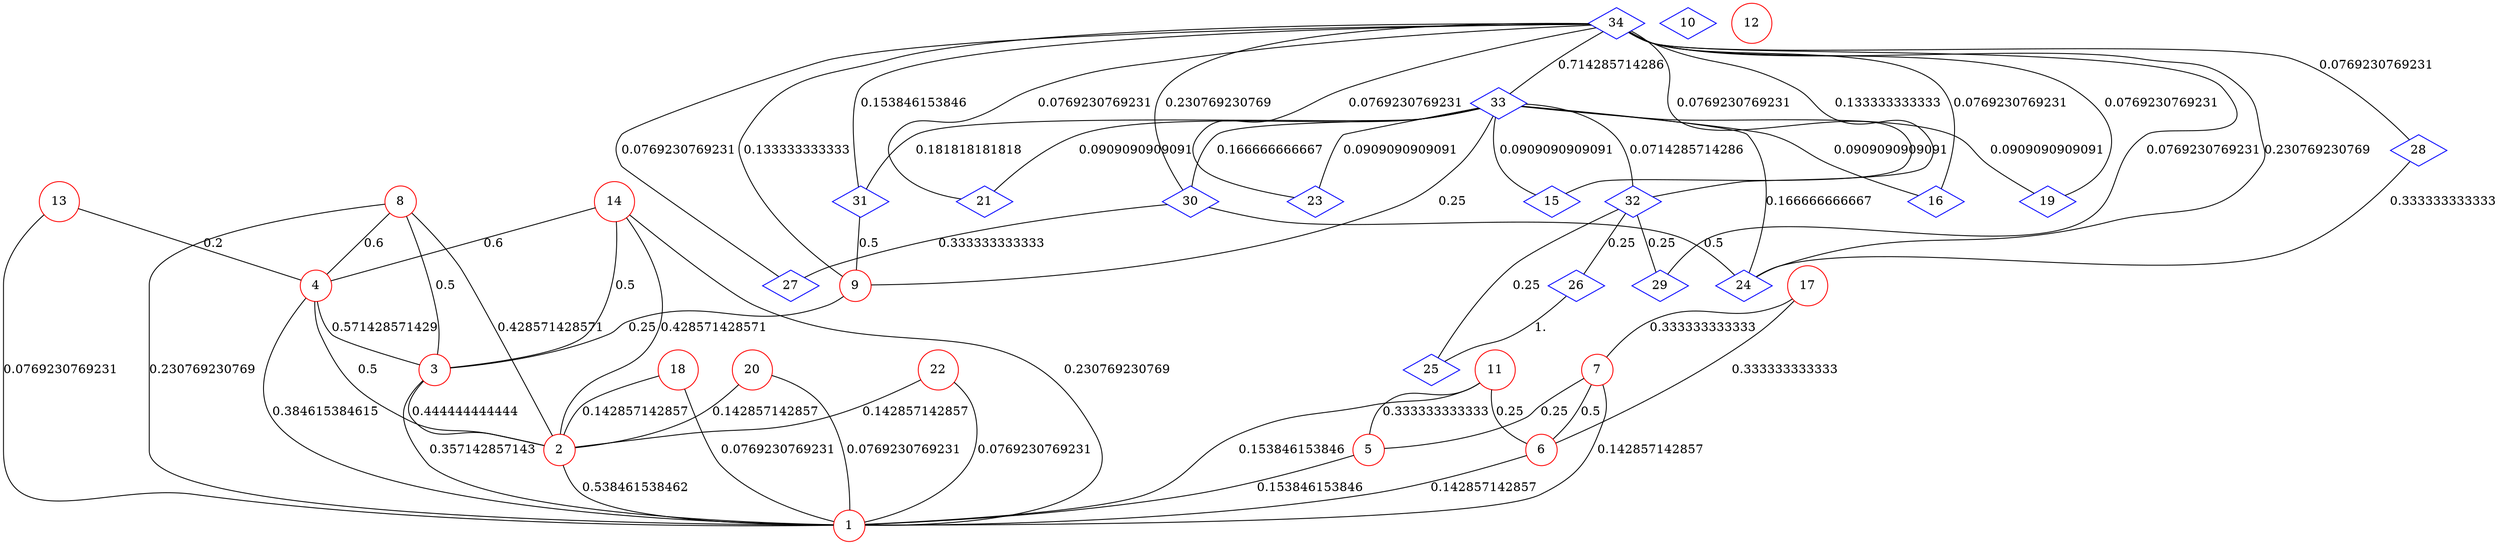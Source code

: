 graph G {
  1 [shape=circle, color="#FF0000", label="1", ];
  2 [shape=circle, color="#FF0000", label="2", ];
  3 [shape=circle, color="#FF0000", label="3", ];
  4 [shape=circle, color="#FF0000", label="4", ];
  5 [shape=circle, color="#FF0000", label="5", ];
  6 [shape=circle, color="#FF0000", label="6", ];
  7 [shape=circle, color="#FF0000", label="7", ];
  8 [shape=circle, color="#FF0000", label="8", ];
  9 [shape=circle, color="#FF0000", label="9", ];
  10 [shape=diamond, color="#0000FF", label="10", ];
  11 [shape=circle, color="#FF0000", label="11", ];
  12 [shape=circle, color="#FF0000", label="12", ];
  13 [shape=circle, color="#FF0000", label="13", ];
  14 [shape=circle, color="#FF0000", label="14", ];
  15 [shape=diamond, color="#0000FF", label="15", ];
  16 [shape=diamond, color="#0000FF", label="16", ];
  17 [shape=circle, color="#FF0000", label="17", ];
  18 [shape=circle, color="#FF0000", label="18", ];
  19 [shape=diamond, color="#0000FF", label="19", ];
  20 [shape=circle, color="#FF0000", label="20", ];
  21 [shape=diamond, color="#0000FF", label="21", ];
  22 [shape=circle, color="#FF0000", label="22", ];
  23 [shape=diamond, color="#0000FF", label="23", ];
  24 [shape=diamond, color="#0000FF", label="24", ];
  25 [shape=diamond, color="#0000FF", label="25", ];
  26 [shape=diamond, color="#0000FF", label="26", ];
  27 [shape=diamond, color="#0000FF", label="27", ];
  28 [shape=diamond, color="#0000FF", label="28", ];
  29 [shape=diamond, color="#0000FF", label="29", ];
  30 [shape=diamond, color="#0000FF", label="30", ];
  31 [shape=diamond, color="#0000FF", label="31", ];
  32 [shape=diamond, color="#0000FF", label="32", ];
  33 [shape=diamond, color="#0000FF", label="33", ];
  34 [shape=diamond, color="#0000FF", label="34", ];
  
  
  2 -- 1 [label="0.538461538462", ];
  3 -- 1 [label="0.357142857143", ];
  3 -- 2 [label="0.444444444444", ];
  4 -- 1 [label="0.384615384615", ];
  4 -- 2 [label="0.5", ];
  4 -- 3 [label="0.571428571429", ];
  5 -- 1 [label="0.153846153846", ];
  6 -- 1 [label="0.142857142857", ];
  7 -- 1 [label="0.142857142857", ];
  7 -- 5 [label="0.25", ];
  7 -- 6 [label="0.5", ];
  8 -- 1 [label="0.230769230769", ];
  8 -- 2 [label="0.428571428571", ];
  8 -- 3 [label="0.5", ];
  8 -- 4 [label="0.6", ];
  9 -- 3 [label="0.25", ];
  11 -- 1 [label="0.153846153846", ];
  11 -- 5 [label="0.333333333333", ];
  11 -- 6 [label="0.25", ];
  13 -- 1 [label="0.0769230769231", ];
  13 -- 4 [label="0.2", ];
  14 -- 1 [label="0.230769230769", ];
  14 -- 2 [label="0.428571428571", ];
  14 -- 3 [label="0.5", ];
  14 -- 4 [label="0.6", ];
  17 -- 6 [label="0.333333333333", ];
  17 -- 7 [label="0.333333333333", ];
  18 -- 1 [label="0.0769230769231", ];
  18 -- 2 [label="0.142857142857", ];
  20 -- 1 [label="0.0769230769231", ];
  20 -- 2 [label="0.142857142857", ];
  22 -- 1 [label="0.0769230769231", ];
  22 -- 2 [label="0.142857142857", ];
  26 -- 25 [label="1.", ];
  28 -- 24 [label="0.333333333333", ];
  30 -- 24 [label="0.5", ];
  30 -- 27 [label="0.333333333333", ];
  31 -- 9 [label="0.5", ];
  32 -- 25 [label="0.25", ];
  32 -- 26 [label="0.25", ];
  32 -- 29 [label="0.25", ];
  33 -- 9 [label="0.25", ];
  33 -- 15 [label="0.0909090909091", ];
  33 -- 16 [label="0.0909090909091", ];
  33 -- 19 [label="0.0909090909091", ];
  33 -- 21 [label="0.0909090909091", ];
  33 -- 23 [label="0.0909090909091", ];
  33 -- 24 [label="0.166666666667", ];
  33 -- 30 [label="0.166666666667", ];
  33 -- 31 [label="0.181818181818", ];
  33 -- 32 [label="0.0714285714286", ];
  34 -- 9 [label="0.133333333333", ];
  34 -- 15 [label="0.0769230769231", ];
  34 -- 16 [label="0.0769230769231", ];
  34 -- 19 [label="0.0769230769231", ];
  34 -- 21 [label="0.0769230769231", ];
  34 -- 23 [label="0.0769230769231", ];
  34 -- 24 [label="0.230769230769", ];
  34 -- 27 [label="0.0769230769231", ];
  34 -- 28 [label="0.0769230769231", ];
  34 -- 29 [label="0.0769230769231", ];
  34 -- 30 [label="0.230769230769", ];
  34 -- 31 [label="0.153846153846", ];
  34 -- 32 [label="0.133333333333", ];
  34 -- 33 [label="0.714285714286", ];
  
  }